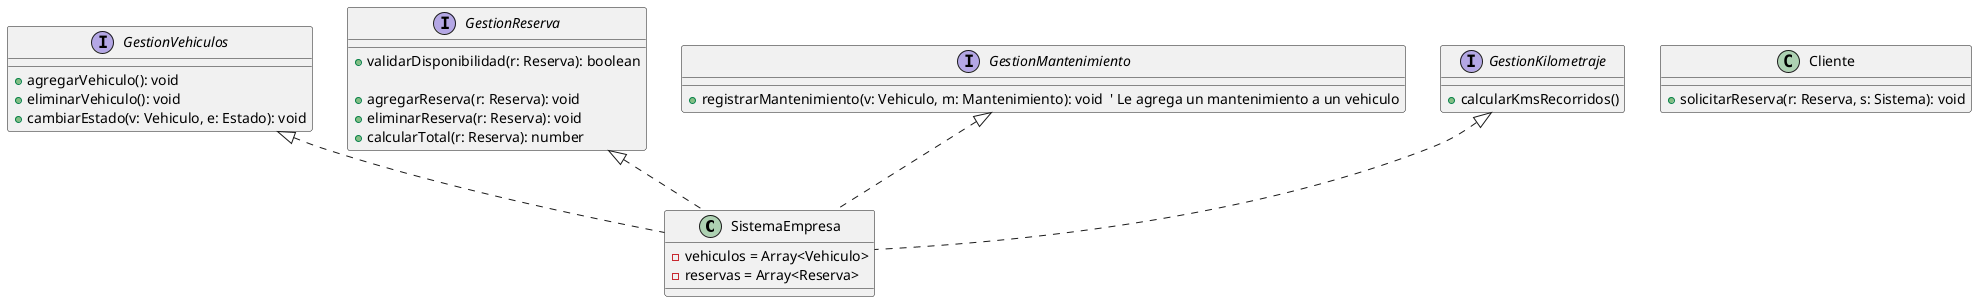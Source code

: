 @startuml interfaces

' Una opcion podía ser tener una clase Sistema/Empresa que sea la orquestadora.
' Problema --> tendría muchos métodos sueltos y haría de todo, no es la idea.
' Posible solucion aprobada x el profe --> clase Sistema/Empresa que implemente varias interfaces
' Así los métodos relacionados están agrupados, separamos funcionalidades, y la clase queda más limpia


class SistemaEmpresa implements GestionVehiculos, GestionReserva, GestionMantenimiento, GestionKilometraje {
    - vehiculos = Array<Vehiculo>
    - reservas = Array<Reserva>
}


class Cliente {
    + solicitarReserva(r: Reserva, s: Sistema): void  
}
' Cliente pide al sistema una reserva (previamente instanciada), y este la tendra que validar llamando a validarDisponibilidad();
' si es válida se carga en sistema (agrega a lista), sino tira una excepcion (reserva rechazada)


interface GestionVehiculos {
    + agregarVehiculo(): void  
    ' Agrega un vehiculo a la lista
    + eliminarVehiculo(): void  
    ' Elimina un vehiculo de la lista
    + cambiarEstado(v: Vehiculo, e: Estado): void  
    ' Le cambia el Estado (enum) a un vehiculo (a traves de su setter)
}


interface GestionReserva {
    + validarDisponibilidad(r: Reserva): boolean  
    ' Valida la disponibilidad del vehículo para las fechas solicitadas

    + agregarReserva(r: Reserva): void  
    ' Agrega una reserva a la lista
    + eliminarReserva(r: Reserva): void  
    ' Elimina una reserva de la lista
       
    + calcularTotal(r: Reserva): number  
    ' Podriamos calcular el total usando calcularCostoVariable() del vehiculo y sumar la tarifa base 
    ' (y costo fijo) aca, para que el vehiculo solo calcule su costo variable y no el total de la reserva
}


interface GestionKilometraje {
    + calcularKmsRecorridos()
    ' Esto lo sacaría tal vez y haría que Reserva tenga un método kmsRecorridos() que los calcule
    ' ya que ella misma posee kmInicial y kmFinal (seteado despues), y que calcularTotal() en GestionReserva llame a ese método
}


interface GestionMantenimiento {
    + registrarMantenimiento(v: Vehiculo, m: Mantenimiento): void  ' Le agrega un mantenimiento a un vehiculo
    ' Vehiculo podría tener un array de mantenimentos (tipo Mantenimiento) para tener registrados todos los que se le hacen
    ' Objeto mantenimento tiene fecha y costo (simil estructura de datos)
}


@enduml